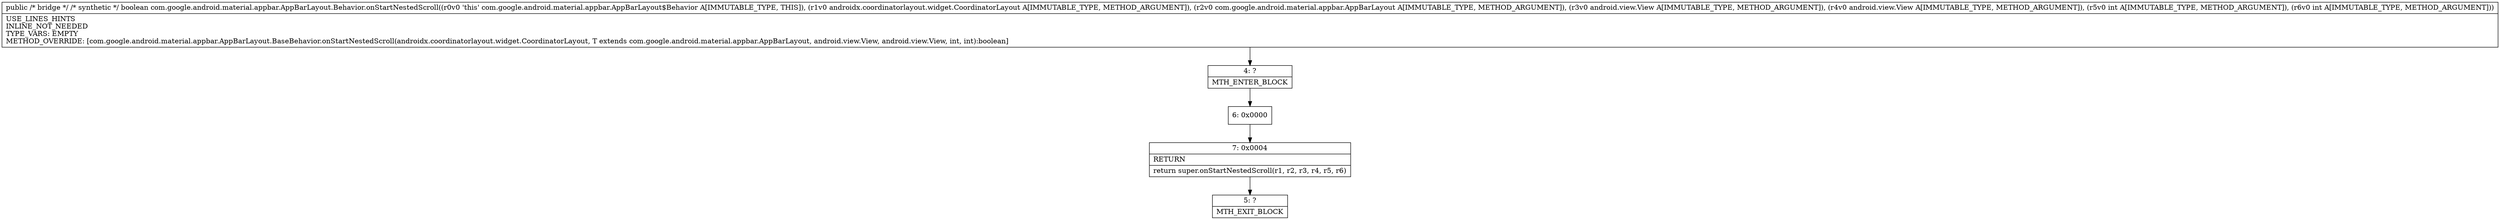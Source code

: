 digraph "CFG forcom.google.android.material.appbar.AppBarLayout.Behavior.onStartNestedScroll(Landroidx\/coordinatorlayout\/widget\/CoordinatorLayout;Lcom\/google\/android\/material\/appbar\/AppBarLayout;Landroid\/view\/View;Landroid\/view\/View;II)Z" {
Node_4 [shape=record,label="{4\:\ ?|MTH_ENTER_BLOCK\l}"];
Node_6 [shape=record,label="{6\:\ 0x0000}"];
Node_7 [shape=record,label="{7\:\ 0x0004|RETURN\l|return super.onStartNestedScroll(r1, r2, r3, r4, r5, r6)\l}"];
Node_5 [shape=record,label="{5\:\ ?|MTH_EXIT_BLOCK\l}"];
MethodNode[shape=record,label="{public \/* bridge *\/ \/* synthetic *\/ boolean com.google.android.material.appbar.AppBarLayout.Behavior.onStartNestedScroll((r0v0 'this' com.google.android.material.appbar.AppBarLayout$Behavior A[IMMUTABLE_TYPE, THIS]), (r1v0 androidx.coordinatorlayout.widget.CoordinatorLayout A[IMMUTABLE_TYPE, METHOD_ARGUMENT]), (r2v0 com.google.android.material.appbar.AppBarLayout A[IMMUTABLE_TYPE, METHOD_ARGUMENT]), (r3v0 android.view.View A[IMMUTABLE_TYPE, METHOD_ARGUMENT]), (r4v0 android.view.View A[IMMUTABLE_TYPE, METHOD_ARGUMENT]), (r5v0 int A[IMMUTABLE_TYPE, METHOD_ARGUMENT]), (r6v0 int A[IMMUTABLE_TYPE, METHOD_ARGUMENT]))  | USE_LINES_HINTS\lINLINE_NOT_NEEDED\lTYPE_VARS: EMPTY\lMETHOD_OVERRIDE: [com.google.android.material.appbar.AppBarLayout.BaseBehavior.onStartNestedScroll(androidx.coordinatorlayout.widget.CoordinatorLayout, T extends com.google.android.material.appbar.AppBarLayout, android.view.View, android.view.View, int, int):boolean]\l}"];
MethodNode -> Node_4;Node_4 -> Node_6;
Node_6 -> Node_7;
Node_7 -> Node_5;
}

